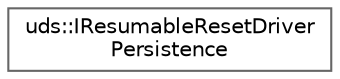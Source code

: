 digraph "Graphical Class Hierarchy"
{
 // LATEX_PDF_SIZE
  bgcolor="transparent";
  edge [fontname=Helvetica,fontsize=10,labelfontname=Helvetica,labelfontsize=10];
  node [fontname=Helvetica,fontsize=10,shape=box,height=0.2,width=0.4];
  rankdir="LR";
  Node0 [id="Node000000",label="uds::IResumableResetDriver\lPersistence",height=0.2,width=0.4,color="grey40", fillcolor="white", style="filled",URL="$d8/d1e/classuds_1_1IResumableResetDriverPersistence.html",tooltip=" "];
}
